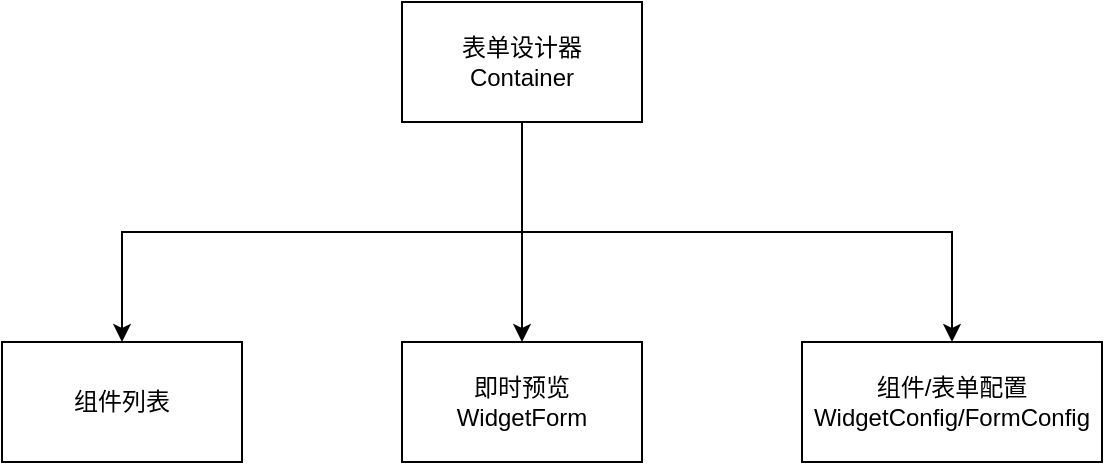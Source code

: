 <mxfile version="15.1.3" type="device"><diagram name="Page-1" id="10a91c8b-09ff-31b1-d368-03940ed4cc9e"><mxGraphModel dx="1024" dy="632" grid="1" gridSize="10" guides="1" tooltips="1" connect="1" arrows="1" fold="1" page="1" pageScale="1" pageWidth="1100" pageHeight="850" background="none" math="0" shadow="0"><root><mxCell id="0"/><mxCell id="1" parent="0"/><mxCell id="_KEtPa2ivI59zZs-s24Q-5" style="edgeStyle=orthogonalEdgeStyle;rounded=0;orthogonalLoop=1;jettySize=auto;html=1;exitX=0.5;exitY=1;exitDx=0;exitDy=0;entryX=0.5;entryY=0;entryDx=0;entryDy=0;" parent="1" source="_KEtPa2ivI59zZs-s24Q-1" target="_KEtPa2ivI59zZs-s24Q-2" edge="1"><mxGeometry relative="1" as="geometry"/></mxCell><mxCell id="_KEtPa2ivI59zZs-s24Q-6" style="edgeStyle=orthogonalEdgeStyle;rounded=0;orthogonalLoop=1;jettySize=auto;html=1;exitX=0.5;exitY=1;exitDx=0;exitDy=0;" parent="1" source="_KEtPa2ivI59zZs-s24Q-1" target="_KEtPa2ivI59zZs-s24Q-3" edge="1"><mxGeometry relative="1" as="geometry"/></mxCell><mxCell id="_KEtPa2ivI59zZs-s24Q-7" style="edgeStyle=orthogonalEdgeStyle;rounded=0;orthogonalLoop=1;jettySize=auto;html=1;exitX=0.5;exitY=1;exitDx=0;exitDy=0;" parent="1" source="_KEtPa2ivI59zZs-s24Q-1" target="_KEtPa2ivI59zZs-s24Q-4" edge="1"><mxGeometry relative="1" as="geometry"/></mxCell><mxCell id="_KEtPa2ivI59zZs-s24Q-1" value="表单设计器&lt;br&gt;Container" style="rounded=0;whiteSpace=wrap;html=1;" parent="1" vertex="1"><mxGeometry x="440" y="160" width="120" height="60" as="geometry"/></mxCell><mxCell id="_KEtPa2ivI59zZs-s24Q-2" value="组件列表" style="rounded=0;whiteSpace=wrap;html=1;" parent="1" vertex="1"><mxGeometry x="240" y="330" width="120" height="60" as="geometry"/></mxCell><mxCell id="_KEtPa2ivI59zZs-s24Q-3" value="即时预览&lt;br&gt;WidgetForm" style="rounded=0;whiteSpace=wrap;html=1;" parent="1" vertex="1"><mxGeometry x="440" y="330" width="120" height="60" as="geometry"/></mxCell><mxCell id="_KEtPa2ivI59zZs-s24Q-4" value="组件/表单配置&lt;br&gt;WidgetConfig/FormConfig" style="rounded=0;whiteSpace=wrap;html=1;" parent="1" vertex="1"><mxGeometry x="640" y="330" width="150" height="60" as="geometry"/></mxCell></root></mxGraphModel></diagram></mxfile>